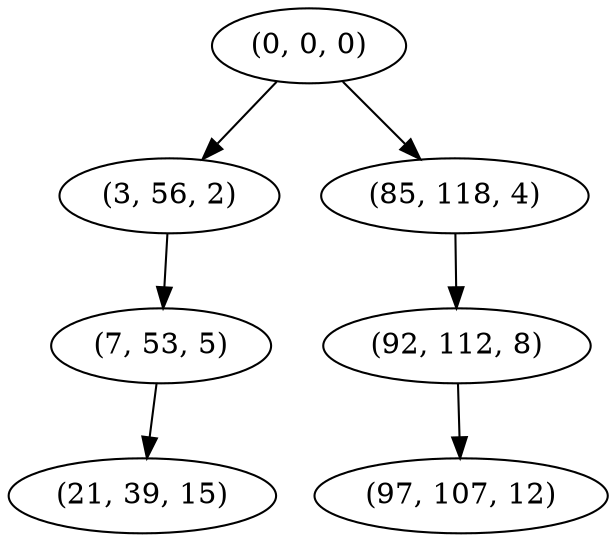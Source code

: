 digraph tree {
    "(0, 0, 0)";
    "(3, 56, 2)";
    "(7, 53, 5)";
    "(21, 39, 15)";
    "(85, 118, 4)";
    "(92, 112, 8)";
    "(97, 107, 12)";
    "(0, 0, 0)" -> "(3, 56, 2)";
    "(0, 0, 0)" -> "(85, 118, 4)";
    "(3, 56, 2)" -> "(7, 53, 5)";
    "(7, 53, 5)" -> "(21, 39, 15)";
    "(85, 118, 4)" -> "(92, 112, 8)";
    "(92, 112, 8)" -> "(97, 107, 12)";
}
